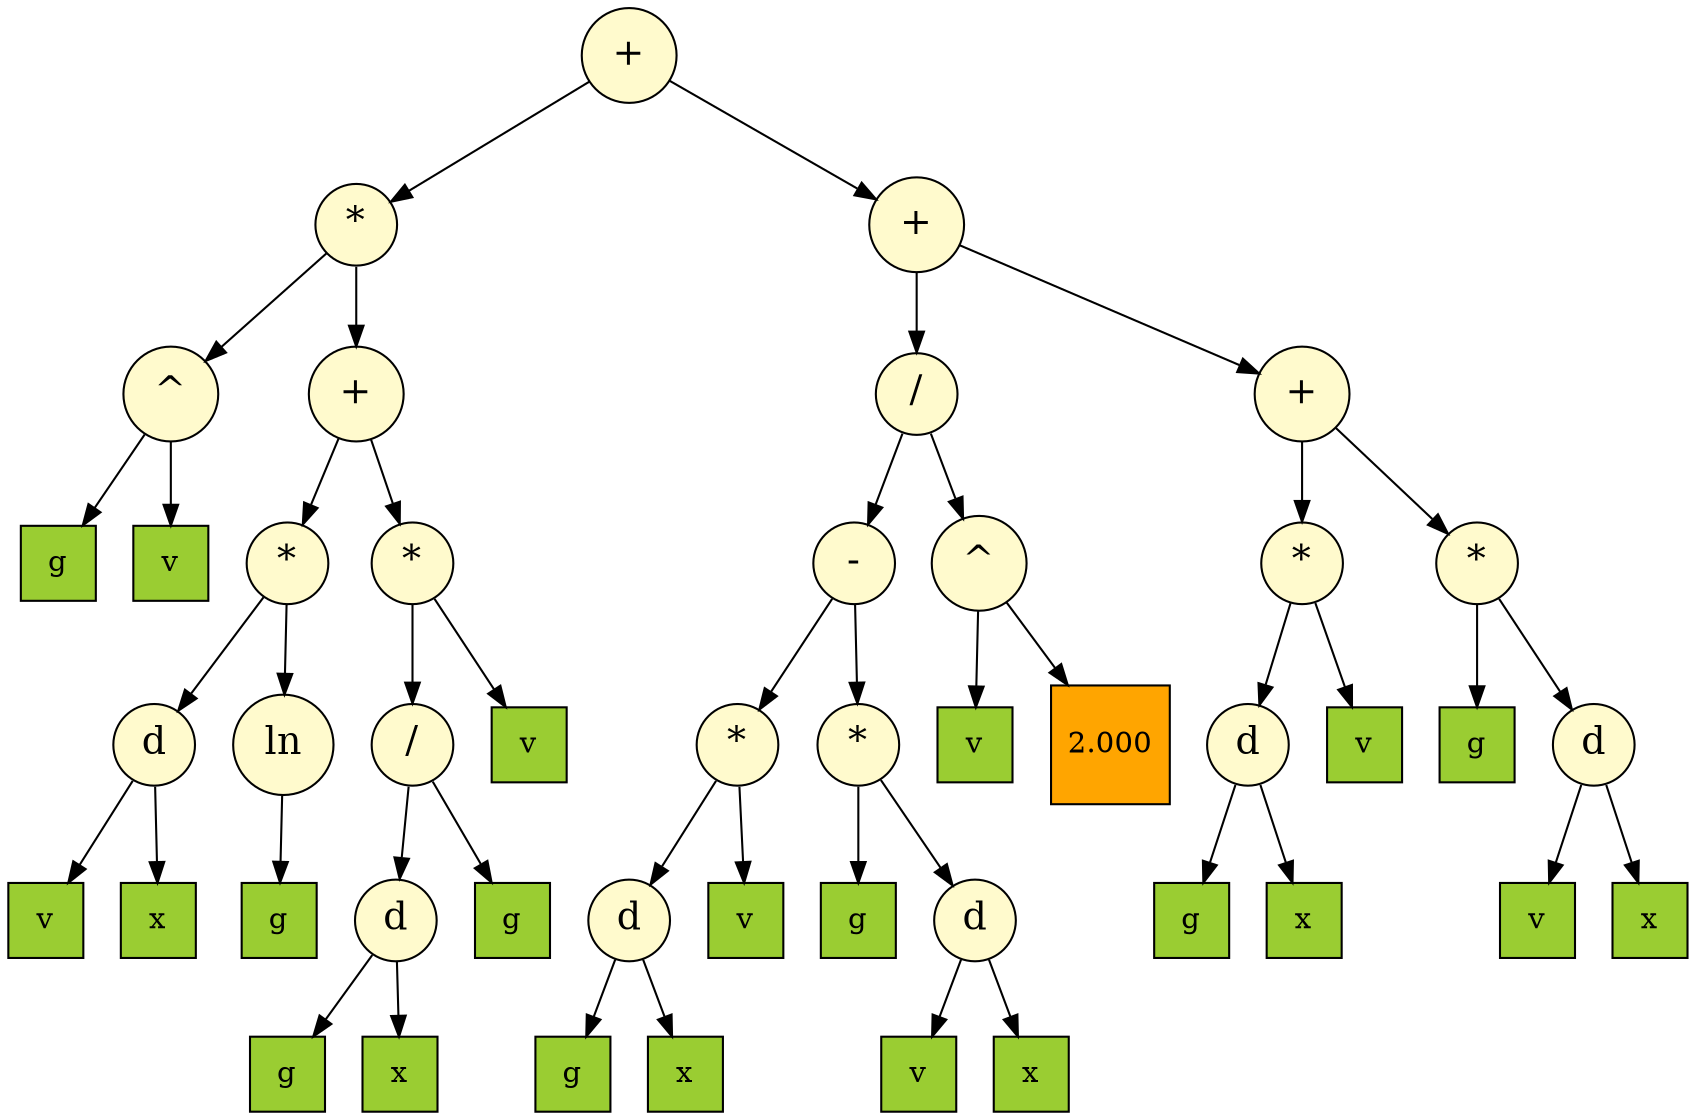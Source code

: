 digraph dump
{
node [style = filled]
	node0x556fe0025790 [shape = "circle" label = "+", fillcolor = "#fffacd", fontsize = 18]
	node0x556fe0025750 [shape = "circle" label = "*", fillcolor = "#fffacd", fontsize = 18]
	node0x556fe0025360 [shape = "circle" label = "^", fillcolor = "#fffacd", fontsize = 18]
	node0x556fe00252e0 [shape = "square" label = "g", fillcolor = "#9acd32"]
	node0x556fe0025360 -> node0x556fe00252e0
	node0x556fe0025320 [shape = "square" label = "v", fillcolor = "#9acd32"]
	node0x556fe0025360 -> node0x556fe0025320
	node0x556fe0025750 -> node0x556fe0025360
	node0x556fe0025710 [shape = "circle" label = "+", fillcolor = "#fffacd", fontsize = 18]
	node0x556fe0025510 [shape = "circle" label = "*", fillcolor = "#fffacd", fontsize = 18]
	node0x556fe0025420 [shape = "circle" label = "d", fillcolor = "#fffacd", fontsize = 18]
	node0x556fe00253a0 [shape = "square" label = "v", fillcolor = "#9acd32"]
	node0x556fe0025420 -> node0x556fe00253a0
	node0x556fe00253e0 [shape = "square" label = "x", fillcolor = "#9acd32"]
	node0x556fe0025420 -> node0x556fe00253e0
	node0x556fe0025510 -> node0x556fe0025420
	node0x556fe00254d0 [shape = "circle" label = "ln", fillcolor = "#fffacd", fontsize = 18]
	node0x556fe0025460 [shape = "square" label = "g", fillcolor = "#9acd32"]
	node0x556fe00254d0 -> node0x556fe0025460
	node0x556fe0025510 -> node0x556fe00254d0
	node0x556fe0025710 -> node0x556fe0025510
	node0x556fe00256d0 [shape = "circle" label = "*", fillcolor = "#fffacd", fontsize = 18]
	node0x556fe0025650 [shape = "circle" label = "/", fillcolor = "#fffacd", fontsize = 18]
	node0x556fe00255d0 [shape = "circle" label = "d", fillcolor = "#fffacd", fontsize = 18]
	node0x556fe0025550 [shape = "square" label = "g", fillcolor = "#9acd32"]
	node0x556fe00255d0 -> node0x556fe0025550
	node0x556fe0025590 [shape = "square" label = "x", fillcolor = "#9acd32"]
	node0x556fe00255d0 -> node0x556fe0025590
	node0x556fe0025650 -> node0x556fe00255d0
	node0x556fe0025610 [shape = "square" label = "g", fillcolor = "#9acd32"]
	node0x556fe0025650 -> node0x556fe0025610
	node0x556fe00256d0 -> node0x556fe0025650
	node0x556fe0025690 [shape = "square" label = "v", fillcolor = "#9acd32"]
	node0x556fe00256d0 -> node0x556fe0025690
	node0x556fe0025710 -> node0x556fe00256d0
	node0x556fe0025750 -> node0x556fe0025710
	node0x556fe0025790 -> node0x556fe0025750
	node0x556fe00252a0 [shape = "circle" label = "+", fillcolor = "#fffacd", fontsize = 18]
	node0x556fe0025260 [shape = "circle" label = "/", fillcolor = "#fffacd", fontsize = 18]
	node0x556fe0025160 [shape = "circle" label = "-", fillcolor = "#fffacd", fontsize = 18]
	node0x556fe0024fe0 [shape = "circle" label = "*", fillcolor = "#fffacd", fontsize = 18]
	node0x556fe0024f60 [shape = "circle" label = "d", fillcolor = "#fffacd", fontsize = 18]
	node0x556fe0024ee0 [shape = "square" label = "g", fillcolor = "#9acd32"]
	node0x556fe0024f60 -> node0x556fe0024ee0
	node0x556fe0024f20 [shape = "square" label = "x", fillcolor = "#9acd32"]
	node0x556fe0024f60 -> node0x556fe0024f20
	node0x556fe0024fe0 -> node0x556fe0024f60
	node0x556fe0024fa0 [shape = "square" label = "v", fillcolor = "#9acd32"]
	node0x556fe0024fe0 -> node0x556fe0024fa0
	node0x556fe0025160 -> node0x556fe0024fe0
	node0x556fe0025120 [shape = "circle" label = "*", fillcolor = "#fffacd", fontsize = 18]
	node0x556fe0025020 [shape = "square" label = "g", fillcolor = "#9acd32"]
	node0x556fe0025120 -> node0x556fe0025020
	node0x556fe00250e0 [shape = "circle" label = "d", fillcolor = "#fffacd", fontsize = 18]
	node0x556fe0025060 [shape = "square" label = "v", fillcolor = "#9acd32"]
	node0x556fe00250e0 -> node0x556fe0025060
	node0x556fe00250a0 [shape = "square" label = "x", fillcolor = "#9acd32"]
	node0x556fe00250e0 -> node0x556fe00250a0
	node0x556fe0025120 -> node0x556fe00250e0
	node0x556fe0025160 -> node0x556fe0025120
	node0x556fe0025260 -> node0x556fe0025160
	node0x556fe0025220 [shape = "circle" label = "^", fillcolor = "#fffacd", fontsize = 18]
	node0x556fe00251a0 [shape = "square" label = "v", fillcolor = "#9acd32"]
	node0x556fe0025220 -> node0x556fe00251a0
	node0x556fe00251e0 [shape = "square" label = "2.000", fillcolor = "#ffa500"]
	node0x556fe0025220 -> node0x556fe00251e0
	node0x556fe0025260 -> node0x556fe0025220
	node0x556fe00252a0 -> node0x556fe0025260
	node0x556fe0024ea0 [shape = "circle" label = "+", fillcolor = "#fffacd", fontsize = 18]
	node0x556fe0024d20 [shape = "circle" label = "*", fillcolor = "#fffacd", fontsize = 18]
	node0x556fe0024ca0 [shape = "circle" label = "d", fillcolor = "#fffacd", fontsize = 18]
	node0x556fe0024c20 [shape = "square" label = "g", fillcolor = "#9acd32"]
	node0x556fe0024ca0 -> node0x556fe0024c20
	node0x556fe0024c60 [shape = "square" label = "x", fillcolor = "#9acd32"]
	node0x556fe0024ca0 -> node0x556fe0024c60
	node0x556fe0024d20 -> node0x556fe0024ca0
	node0x556fe0024ce0 [shape = "square" label = "v", fillcolor = "#9acd32"]
	node0x556fe0024d20 -> node0x556fe0024ce0
	node0x556fe0024ea0 -> node0x556fe0024d20
	node0x556fe0024e60 [shape = "circle" label = "*", fillcolor = "#fffacd", fontsize = 18]
	node0x556fe0024d60 [shape = "square" label = "g", fillcolor = "#9acd32"]
	node0x556fe0024e60 -> node0x556fe0024d60
	node0x556fe0024e20 [shape = "circle" label = "d", fillcolor = "#fffacd", fontsize = 18]
	node0x556fe0024da0 [shape = "square" label = "v", fillcolor = "#9acd32"]
	node0x556fe0024e20 -> node0x556fe0024da0
	node0x556fe0024de0 [shape = "square" label = "x", fillcolor = "#9acd32"]
	node0x556fe0024e20 -> node0x556fe0024de0
	node0x556fe0024e60 -> node0x556fe0024e20
	node0x556fe0024ea0 -> node0x556fe0024e60
	node0x556fe00252a0 -> node0x556fe0024ea0
	node0x556fe0025790 -> node0x556fe00252a0

}
